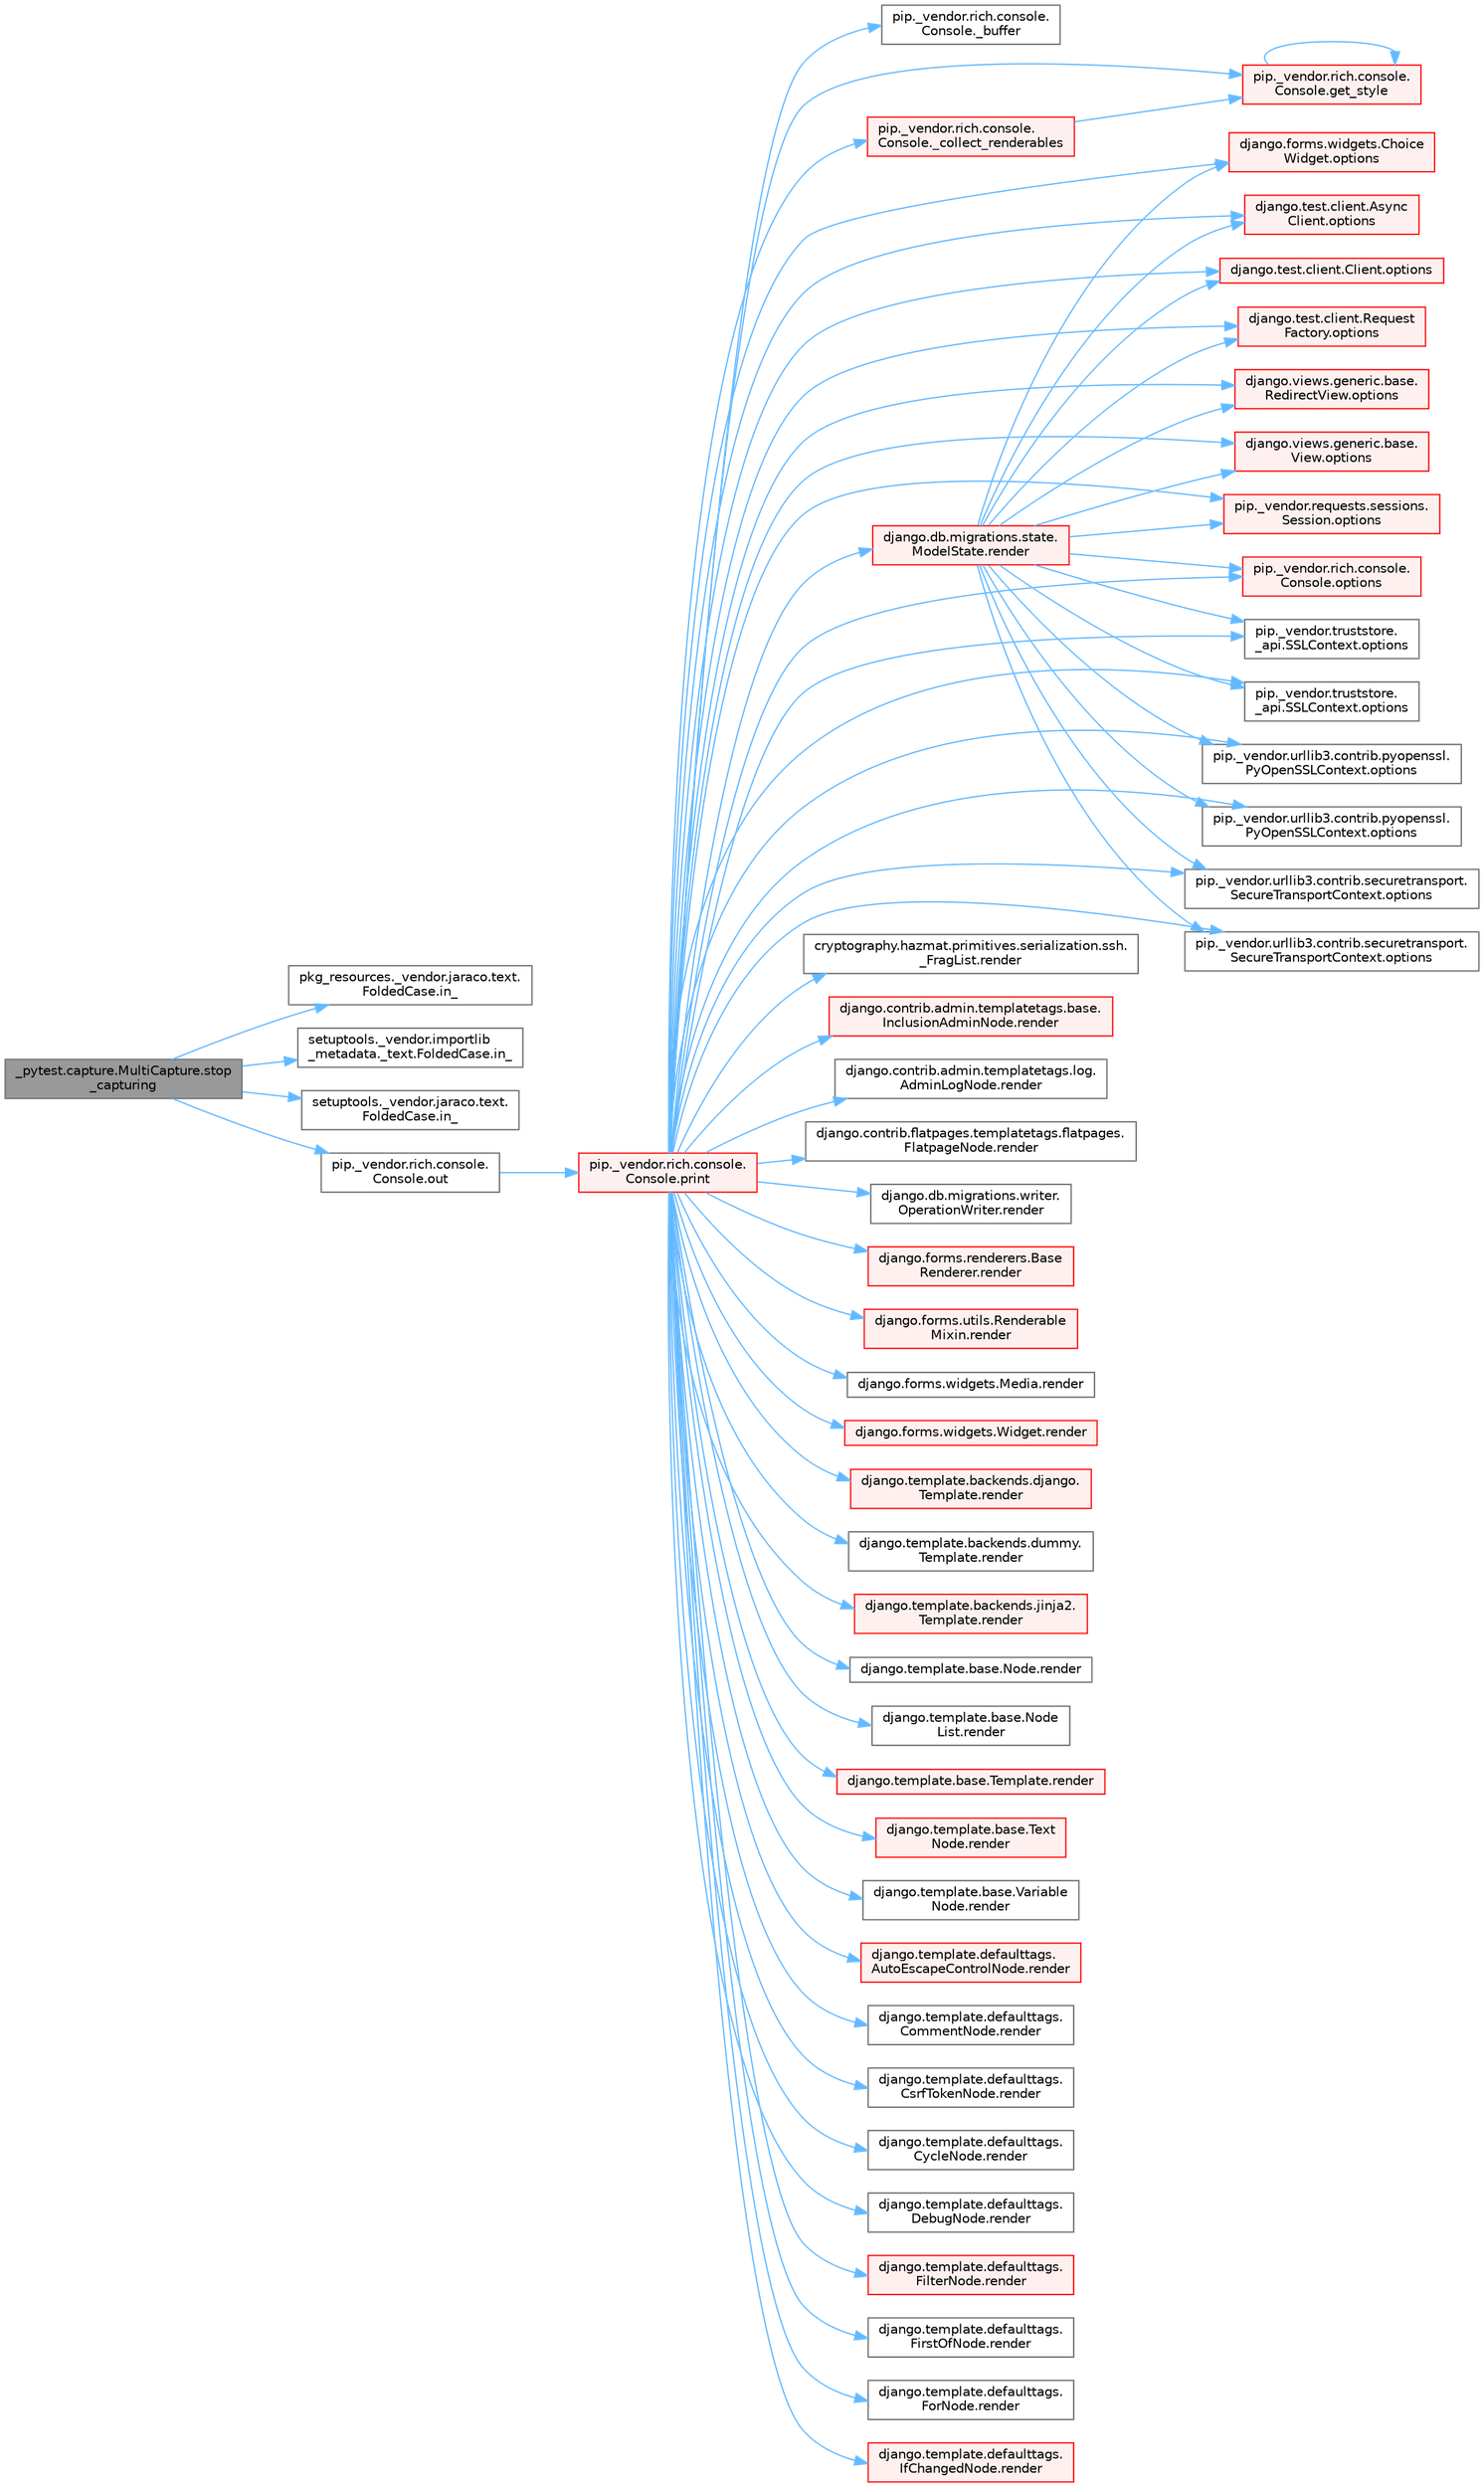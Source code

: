 digraph "_pytest.capture.MultiCapture.stop_capturing"
{
 // LATEX_PDF_SIZE
  bgcolor="transparent";
  edge [fontname=Helvetica,fontsize=10,labelfontname=Helvetica,labelfontsize=10];
  node [fontname=Helvetica,fontsize=10,shape=box,height=0.2,width=0.4];
  rankdir="LR";
  Node1 [id="Node000001",label="_pytest.capture.MultiCapture.stop\l_capturing",height=0.2,width=0.4,color="gray40", fillcolor="grey60", style="filled", fontcolor="black",tooltip=" "];
  Node1 -> Node2 [id="edge1_Node000001_Node000002",color="steelblue1",style="solid",tooltip=" "];
  Node2 [id="Node000002",label="pkg_resources._vendor.jaraco.text.\lFoldedCase.in_",height=0.2,width=0.4,color="grey40", fillcolor="white", style="filled",URL="$classpkg__resources_1_1__vendor_1_1jaraco_1_1text_1_1_folded_case.html#ad0ada5c01555acbcc05dd2c883db6872",tooltip=" "];
  Node1 -> Node3 [id="edge2_Node000001_Node000003",color="steelblue1",style="solid",tooltip=" "];
  Node3 [id="Node000003",label="setuptools._vendor.importlib\l_metadata._text.FoldedCase.in_",height=0.2,width=0.4,color="grey40", fillcolor="white", style="filled",URL="$classsetuptools_1_1__vendor_1_1importlib__metadata_1_1__text_1_1_folded_case.html#a94127740a169a6ba53db3d01753dc905",tooltip=" "];
  Node1 -> Node4 [id="edge3_Node000001_Node000004",color="steelblue1",style="solid",tooltip=" "];
  Node4 [id="Node000004",label="setuptools._vendor.jaraco.text.\lFoldedCase.in_",height=0.2,width=0.4,color="grey40", fillcolor="white", style="filled",URL="$classsetuptools_1_1__vendor_1_1jaraco_1_1text_1_1_folded_case.html#a3a5f6c30df7c977eac12a52ea890cede",tooltip=" "];
  Node1 -> Node5 [id="edge4_Node000001_Node000005",color="steelblue1",style="solid",tooltip=" "];
  Node5 [id="Node000005",label="pip._vendor.rich.console.\lConsole.out",height=0.2,width=0.4,color="grey40", fillcolor="white", style="filled",URL="$classpip_1_1__vendor_1_1rich_1_1console_1_1_console.html#a0c9115b561fade062d2890c860ef184e",tooltip=" "];
  Node5 -> Node6 [id="edge5_Node000005_Node000006",color="steelblue1",style="solid",tooltip=" "];
  Node6 [id="Node000006",label="pip._vendor.rich.console.\lConsole.print",height=0.2,width=0.4,color="red", fillcolor="#FFF0F0", style="filled",URL="$classpip_1_1__vendor_1_1rich_1_1console_1_1_console.html#af954370cdbb49236b597f2c11064549d",tooltip=" "];
  Node6 -> Node7 [id="edge6_Node000006_Node000007",color="steelblue1",style="solid",tooltip=" "];
  Node7 [id="Node000007",label="pip._vendor.rich.console.\lConsole._buffer",height=0.2,width=0.4,color="grey40", fillcolor="white", style="filled",URL="$classpip_1_1__vendor_1_1rich_1_1console_1_1_console.html#a51eaf031922c907e4085937b82f5564e",tooltip=" "];
  Node6 -> Node8 [id="edge7_Node000006_Node000008",color="steelblue1",style="solid",tooltip=" "];
  Node8 [id="Node000008",label="pip._vendor.rich.console.\lConsole._collect_renderables",height=0.2,width=0.4,color="red", fillcolor="#FFF0F0", style="filled",URL="$classpip_1_1__vendor_1_1rich_1_1console_1_1_console.html#ab053dc750094e77e036523f6d2c14899",tooltip=" "];
  Node8 -> Node12 [id="edge8_Node000008_Node000012",color="steelblue1",style="solid",tooltip=" "];
  Node12 [id="Node000012",label="pip._vendor.rich.console.\lConsole.get_style",height=0.2,width=0.4,color="red", fillcolor="#FFF0F0", style="filled",URL="$classpip_1_1__vendor_1_1rich_1_1console_1_1_console.html#ad6363f2eab416ae6106f6a1dc8e115ff",tooltip=" "];
  Node12 -> Node12 [id="edge9_Node000012_Node000012",color="steelblue1",style="solid",tooltip=" "];
  Node6 -> Node12 [id="edge10_Node000006_Node000012",color="steelblue1",style="solid",tooltip=" "];
  Node6 -> Node21 [id="edge11_Node000006_Node000021",color="steelblue1",style="solid",tooltip=" "];
  Node21 [id="Node000021",label="django.forms.widgets.Choice\lWidget.options",height=0.2,width=0.4,color="red", fillcolor="#FFF0F0", style="filled",URL="$classdjango_1_1forms_1_1widgets_1_1_choice_widget.html#a8575b90386fc2027f38ea00133cef250",tooltip=" "];
  Node6 -> Node1454 [id="edge12_Node000006_Node001454",color="steelblue1",style="solid",tooltip=" "];
  Node1454 [id="Node001454",label="django.test.client.Async\lClient.options",height=0.2,width=0.4,color="red", fillcolor="#FFF0F0", style="filled",URL="$classdjango_1_1test_1_1client_1_1_async_client.html#a84509c6347cbc018e6335b924ec841a2",tooltip=" "];
  Node6 -> Node1659 [id="edge13_Node000006_Node001659",color="steelblue1",style="solid",tooltip=" "];
  Node1659 [id="Node001659",label="django.test.client.Client.options",height=0.2,width=0.4,color="red", fillcolor="#FFF0F0", style="filled",URL="$classdjango_1_1test_1_1client_1_1_client.html#a839ea6375ca2184b3b60550938b6824c",tooltip=" "];
  Node6 -> Node1661 [id="edge14_Node000006_Node001661",color="steelblue1",style="solid",tooltip=" "];
  Node1661 [id="Node001661",label="django.test.client.Request\lFactory.options",height=0.2,width=0.4,color="red", fillcolor="#FFF0F0", style="filled",URL="$classdjango_1_1test_1_1client_1_1_request_factory.html#a438a7e1be2437d680cd78d11dee77c54",tooltip=" "];
  Node6 -> Node1665 [id="edge15_Node000006_Node001665",color="steelblue1",style="solid",tooltip=" "];
  Node1665 [id="Node001665",label="django.views.generic.base.\lRedirectView.options",height=0.2,width=0.4,color="red", fillcolor="#FFF0F0", style="filled",URL="$classdjango_1_1views_1_1generic_1_1base_1_1_redirect_view.html#a444de156c79647344c987295c47a76e1",tooltip=" "];
  Node6 -> Node1842 [id="edge16_Node000006_Node001842",color="steelblue1",style="solid",tooltip=" "];
  Node1842 [id="Node001842",label="django.views.generic.base.\lView.options",height=0.2,width=0.4,color="red", fillcolor="#FFF0F0", style="filled",URL="$classdjango_1_1views_1_1generic_1_1base_1_1_view.html#a4d1dc440a5bae11bd7859d20ca9948e1",tooltip=" "];
  Node6 -> Node1845 [id="edge17_Node000006_Node001845",color="steelblue1",style="solid",tooltip=" "];
  Node1845 [id="Node001845",label="pip._vendor.requests.sessions.\lSession.options",height=0.2,width=0.4,color="red", fillcolor="#FFF0F0", style="filled",URL="$classpip_1_1__vendor_1_1requests_1_1sessions_1_1_session.html#a210270880f90521b3b3014748ecd87e9",tooltip=" "];
  Node6 -> Node1846 [id="edge18_Node000006_Node001846",color="steelblue1",style="solid",tooltip=" "];
  Node1846 [id="Node001846",label="pip._vendor.rich.console.\lConsole.options",height=0.2,width=0.4,color="red", fillcolor="#FFF0F0", style="filled",URL="$classpip_1_1__vendor_1_1rich_1_1console_1_1_console.html#a41c8efe30ea45a9a4a3f8c34c688fe00",tooltip=" "];
  Node6 -> Node1854 [id="edge19_Node000006_Node001854",color="steelblue1",style="solid",tooltip=" "];
  Node1854 [id="Node001854",label="pip._vendor.truststore.\l_api.SSLContext.options",height=0.2,width=0.4,color="grey40", fillcolor="white", style="filled",URL="$classpip_1_1__vendor_1_1truststore_1_1__api_1_1_s_s_l_context.html#a6755b8a82c0de77273744b73a826678d",tooltip=" "];
  Node6 -> Node1855 [id="edge20_Node000006_Node001855",color="steelblue1",style="solid",tooltip=" "];
  Node1855 [id="Node001855",label="pip._vendor.truststore.\l_api.SSLContext.options",height=0.2,width=0.4,color="grey40", fillcolor="white", style="filled",URL="$classpip_1_1__vendor_1_1truststore_1_1__api_1_1_s_s_l_context.html#a90bd5b81f087b6628b2f681ce6cffcd6",tooltip=" "];
  Node6 -> Node1856 [id="edge21_Node000006_Node001856",color="steelblue1",style="solid",tooltip=" "];
  Node1856 [id="Node001856",label="pip._vendor.urllib3.contrib.pyopenssl.\lPyOpenSSLContext.options",height=0.2,width=0.4,color="grey40", fillcolor="white", style="filled",URL="$classpip_1_1__vendor_1_1urllib3_1_1contrib_1_1pyopenssl_1_1_py_open_s_s_l_context.html#a3f539cc9d4b91d2fb90d7f8aef3810c1",tooltip=" "];
  Node6 -> Node1857 [id="edge22_Node000006_Node001857",color="steelblue1",style="solid",tooltip=" "];
  Node1857 [id="Node001857",label="pip._vendor.urllib3.contrib.pyopenssl.\lPyOpenSSLContext.options",height=0.2,width=0.4,color="grey40", fillcolor="white", style="filled",URL="$classpip_1_1__vendor_1_1urllib3_1_1contrib_1_1pyopenssl_1_1_py_open_s_s_l_context.html#a8475fc4f3e83d92654b066a9422908dc",tooltip=" "];
  Node6 -> Node1858 [id="edge23_Node000006_Node001858",color="steelblue1",style="solid",tooltip=" "];
  Node1858 [id="Node001858",label="pip._vendor.urllib3.contrib.securetransport.\lSecureTransportContext.options",height=0.2,width=0.4,color="grey40", fillcolor="white", style="filled",URL="$classpip_1_1__vendor_1_1urllib3_1_1contrib_1_1securetransport_1_1_secure_transport_context.html#ae19920941647ed0b43e0ed7d96e12457",tooltip=" "];
  Node6 -> Node1859 [id="edge24_Node000006_Node001859",color="steelblue1",style="solid",tooltip=" "];
  Node1859 [id="Node001859",label="pip._vendor.urllib3.contrib.securetransport.\lSecureTransportContext.options",height=0.2,width=0.4,color="grey40", fillcolor="white", style="filled",URL="$classpip_1_1__vendor_1_1urllib3_1_1contrib_1_1securetransport_1_1_secure_transport_context.html#acf6c1ec11ca09e30c9c70d7dc26afacd",tooltip=" "];
  Node6 -> Node3333 [id="edge25_Node000006_Node003333",color="steelblue1",style="solid",tooltip=" "];
  Node3333 [id="Node003333",label="cryptography.hazmat.primitives.serialization.ssh.\l_FragList.render",height=0.2,width=0.4,color="grey40", fillcolor="white", style="filled",URL="$classcryptography_1_1hazmat_1_1primitives_1_1serialization_1_1ssh_1_1___frag_list.html#adb86a47aab3646d46cfde49b7a4408a0",tooltip=" "];
  Node6 -> Node3334 [id="edge26_Node000006_Node003334",color="steelblue1",style="solid",tooltip=" "];
  Node3334 [id="Node003334",label="django.contrib.admin.templatetags.base.\lInclusionAdminNode.render",height=0.2,width=0.4,color="red", fillcolor="#FFF0F0", style="filled",URL="$classdjango_1_1contrib_1_1admin_1_1templatetags_1_1base_1_1_inclusion_admin_node.html#a5c909e3c155bf5e7736cc82df0006cda",tooltip=" "];
  Node6 -> Node3335 [id="edge27_Node000006_Node003335",color="steelblue1",style="solid",tooltip=" "];
  Node3335 [id="Node003335",label="django.contrib.admin.templatetags.log.\lAdminLogNode.render",height=0.2,width=0.4,color="grey40", fillcolor="white", style="filled",URL="$classdjango_1_1contrib_1_1admin_1_1templatetags_1_1log_1_1_admin_log_node.html#a86b516f1be40628f1bd94a1dc420cb24",tooltip=" "];
  Node6 -> Node3336 [id="edge28_Node000006_Node003336",color="steelblue1",style="solid",tooltip=" "];
  Node3336 [id="Node003336",label="django.contrib.flatpages.templatetags.flatpages.\lFlatpageNode.render",height=0.2,width=0.4,color="grey40", fillcolor="white", style="filled",URL="$classdjango_1_1contrib_1_1flatpages_1_1templatetags_1_1flatpages_1_1_flatpage_node.html#afc3c992ffd3bae82ad18431268d4eee9",tooltip=" "];
  Node6 -> Node3337 [id="edge29_Node000006_Node003337",color="steelblue1",style="solid",tooltip=" "];
  Node3337 [id="Node003337",label="django.db.migrations.state.\lModelState.render",height=0.2,width=0.4,color="red", fillcolor="#FFF0F0", style="filled",URL="$classdjango_1_1db_1_1migrations_1_1state_1_1_model_state.html#abcfccbe8ebf6564386ec6908b6bc3178",tooltip=" "];
  Node3337 -> Node21 [id="edge30_Node003337_Node000021",color="steelblue1",style="solid",tooltip=" "];
  Node3337 -> Node1454 [id="edge31_Node003337_Node001454",color="steelblue1",style="solid",tooltip=" "];
  Node3337 -> Node1659 [id="edge32_Node003337_Node001659",color="steelblue1",style="solid",tooltip=" "];
  Node3337 -> Node1661 [id="edge33_Node003337_Node001661",color="steelblue1",style="solid",tooltip=" "];
  Node3337 -> Node1665 [id="edge34_Node003337_Node001665",color="steelblue1",style="solid",tooltip=" "];
  Node3337 -> Node1842 [id="edge35_Node003337_Node001842",color="steelblue1",style="solid",tooltip=" "];
  Node3337 -> Node1845 [id="edge36_Node003337_Node001845",color="steelblue1",style="solid",tooltip=" "];
  Node3337 -> Node1846 [id="edge37_Node003337_Node001846",color="steelblue1",style="solid",tooltip=" "];
  Node3337 -> Node1854 [id="edge38_Node003337_Node001854",color="steelblue1",style="solid",tooltip=" "];
  Node3337 -> Node1855 [id="edge39_Node003337_Node001855",color="steelblue1",style="solid",tooltip=" "];
  Node3337 -> Node1856 [id="edge40_Node003337_Node001856",color="steelblue1",style="solid",tooltip=" "];
  Node3337 -> Node1857 [id="edge41_Node003337_Node001857",color="steelblue1",style="solid",tooltip=" "];
  Node3337 -> Node1858 [id="edge42_Node003337_Node001858",color="steelblue1",style="solid",tooltip=" "];
  Node3337 -> Node1859 [id="edge43_Node003337_Node001859",color="steelblue1",style="solid",tooltip=" "];
  Node6 -> Node3339 [id="edge44_Node000006_Node003339",color="steelblue1",style="solid",tooltip=" "];
  Node3339 [id="Node003339",label="django.db.migrations.writer.\lOperationWriter.render",height=0.2,width=0.4,color="grey40", fillcolor="white", style="filled",URL="$classdjango_1_1db_1_1migrations_1_1writer_1_1_operation_writer.html#a6c0937fe3e8b072ea0d6c73954edaeef",tooltip=" "];
  Node6 -> Node3340 [id="edge45_Node000006_Node003340",color="steelblue1",style="solid",tooltip=" "];
  Node3340 [id="Node003340",label="django.forms.renderers.Base\lRenderer.render",height=0.2,width=0.4,color="red", fillcolor="#FFF0F0", style="filled",URL="$classdjango_1_1forms_1_1renderers_1_1_base_renderer.html#afc2864a13f4b09dd1ed354c16e047652",tooltip=" "];
  Node6 -> Node3372 [id="edge46_Node000006_Node003372",color="steelblue1",style="solid",tooltip=" "];
  Node3372 [id="Node003372",label="django.forms.utils.Renderable\lMixin.render",height=0.2,width=0.4,color="red", fillcolor="#FFF0F0", style="filled",URL="$classdjango_1_1forms_1_1utils_1_1_renderable_mixin.html#acdc73a3b1da7190ea3c6e0e2cb22e297",tooltip=" "];
  Node6 -> Node3373 [id="edge47_Node000006_Node003373",color="steelblue1",style="solid",tooltip=" "];
  Node3373 [id="Node003373",label="django.forms.widgets.Media.render",height=0.2,width=0.4,color="grey40", fillcolor="white", style="filled",URL="$classdjango_1_1forms_1_1widgets_1_1_media.html#a8619dcf905d1f6eba055d8c305557a34",tooltip=" "];
  Node6 -> Node3374 [id="edge48_Node000006_Node003374",color="steelblue1",style="solid",tooltip=" "];
  Node3374 [id="Node003374",label="django.forms.widgets.Widget.render",height=0.2,width=0.4,color="red", fillcolor="#FFF0F0", style="filled",URL="$classdjango_1_1forms_1_1widgets_1_1_widget.html#a972266d3972b64c404467dea8d6e2809",tooltip=" "];
  Node6 -> Node3390 [id="edge49_Node000006_Node003390",color="steelblue1",style="solid",tooltip=" "];
  Node3390 [id="Node003390",label="django.template.backends.django.\lTemplate.render",height=0.2,width=0.4,color="red", fillcolor="#FFF0F0", style="filled",URL="$classdjango_1_1template_1_1backends_1_1django_1_1_template.html#a12a44617b125b05f525f3e7262c1efc7",tooltip=" "];
  Node6 -> Node3391 [id="edge50_Node000006_Node003391",color="steelblue1",style="solid",tooltip=" "];
  Node3391 [id="Node003391",label="django.template.backends.dummy.\lTemplate.render",height=0.2,width=0.4,color="grey40", fillcolor="white", style="filled",URL="$classdjango_1_1template_1_1backends_1_1dummy_1_1_template.html#a12bf197b5e1349e6ae932de146ff664a",tooltip=" "];
  Node6 -> Node3392 [id="edge51_Node000006_Node003392",color="steelblue1",style="solid",tooltip=" "];
  Node3392 [id="Node003392",label="django.template.backends.jinja2.\lTemplate.render",height=0.2,width=0.4,color="red", fillcolor="#FFF0F0", style="filled",URL="$classdjango_1_1template_1_1backends_1_1jinja2_1_1_template.html#a2b736ba61eff462a2428d11c69cb3253",tooltip=" "];
  Node6 -> Node3393 [id="edge52_Node000006_Node003393",color="steelblue1",style="solid",tooltip=" "];
  Node3393 [id="Node003393",label="django.template.base.Node.render",height=0.2,width=0.4,color="grey40", fillcolor="white", style="filled",URL="$classdjango_1_1template_1_1base_1_1_node.html#a2113a3a2c813981b87a3972c6df5217c",tooltip=" "];
  Node6 -> Node3394 [id="edge53_Node000006_Node003394",color="steelblue1",style="solid",tooltip=" "];
  Node3394 [id="Node003394",label="django.template.base.Node\lList.render",height=0.2,width=0.4,color="grey40", fillcolor="white", style="filled",URL="$classdjango_1_1template_1_1base_1_1_node_list.html#a06141e2e964bd1582873c22ce0d3ad15",tooltip=" "];
  Node6 -> Node3395 [id="edge54_Node000006_Node003395",color="steelblue1",style="solid",tooltip=" "];
  Node3395 [id="Node003395",label="django.template.base.Template.render",height=0.2,width=0.4,color="red", fillcolor="#FFF0F0", style="filled",URL="$classdjango_1_1template_1_1base_1_1_template.html#abe9da3fa5f3e752f185c33415a9e785a",tooltip=" "];
  Node6 -> Node3396 [id="edge55_Node000006_Node003396",color="steelblue1",style="solid",tooltip=" "];
  Node3396 [id="Node003396",label="django.template.base.Text\lNode.render",height=0.2,width=0.4,color="red", fillcolor="#FFF0F0", style="filled",URL="$classdjango_1_1template_1_1base_1_1_text_node.html#aec8e5edcddfbf3deee609f8dc547c657",tooltip=" "];
  Node6 -> Node3398 [id="edge56_Node000006_Node003398",color="steelblue1",style="solid",tooltip=" "];
  Node3398 [id="Node003398",label="django.template.base.Variable\lNode.render",height=0.2,width=0.4,color="grey40", fillcolor="white", style="filled",URL="$classdjango_1_1template_1_1base_1_1_variable_node.html#adbe2dca265eb15c4cca62d52cdba276d",tooltip=" "];
  Node6 -> Node3399 [id="edge57_Node000006_Node003399",color="steelblue1",style="solid",tooltip=" "];
  Node3399 [id="Node003399",label="django.template.defaulttags.\lAutoEscapeControlNode.render",height=0.2,width=0.4,color="red", fillcolor="#FFF0F0", style="filled",URL="$classdjango_1_1template_1_1defaulttags_1_1_auto_escape_control_node.html#a43432396cc1428e02b1d1b823e5c696c",tooltip=" "];
  Node6 -> Node3400 [id="edge58_Node000006_Node003400",color="steelblue1",style="solid",tooltip=" "];
  Node3400 [id="Node003400",label="django.template.defaulttags.\lCommentNode.render",height=0.2,width=0.4,color="grey40", fillcolor="white", style="filled",URL="$classdjango_1_1template_1_1defaulttags_1_1_comment_node.html#a445298d90bae3586040d9bb23b79c6e6",tooltip=" "];
  Node6 -> Node3401 [id="edge59_Node000006_Node003401",color="steelblue1",style="solid",tooltip=" "];
  Node3401 [id="Node003401",label="django.template.defaulttags.\lCsrfTokenNode.render",height=0.2,width=0.4,color="grey40", fillcolor="white", style="filled",URL="$classdjango_1_1template_1_1defaulttags_1_1_csrf_token_node.html#a204a3abd490af5c068a59954f4122eb8",tooltip=" "];
  Node6 -> Node3402 [id="edge60_Node000006_Node003402",color="steelblue1",style="solid",tooltip=" "];
  Node3402 [id="Node003402",label="django.template.defaulttags.\lCycleNode.render",height=0.2,width=0.4,color="grey40", fillcolor="white", style="filled",URL="$classdjango_1_1template_1_1defaulttags_1_1_cycle_node.html#a5adf70c956480b072cde30962d65b3ba",tooltip=" "];
  Node6 -> Node3403 [id="edge61_Node000006_Node003403",color="steelblue1",style="solid",tooltip=" "];
  Node3403 [id="Node003403",label="django.template.defaulttags.\lDebugNode.render",height=0.2,width=0.4,color="grey40", fillcolor="white", style="filled",URL="$classdjango_1_1template_1_1defaulttags_1_1_debug_node.html#af97c5d95c2464ccd5eb2ba1413f78117",tooltip=" "];
  Node6 -> Node3404 [id="edge62_Node000006_Node003404",color="steelblue1",style="solid",tooltip=" "];
  Node3404 [id="Node003404",label="django.template.defaulttags.\lFilterNode.render",height=0.2,width=0.4,color="red", fillcolor="#FFF0F0", style="filled",URL="$classdjango_1_1template_1_1defaulttags_1_1_filter_node.html#af256865d8dfef80060b19b344491e26f",tooltip=" "];
  Node6 -> Node3405 [id="edge63_Node000006_Node003405",color="steelblue1",style="solid",tooltip=" "];
  Node3405 [id="Node003405",label="django.template.defaulttags.\lFirstOfNode.render",height=0.2,width=0.4,color="grey40", fillcolor="white", style="filled",URL="$classdjango_1_1template_1_1defaulttags_1_1_first_of_node.html#a59af2f769a3c9457fe7ace6959437f8f",tooltip=" "];
  Node6 -> Node3406 [id="edge64_Node000006_Node003406",color="steelblue1",style="solid",tooltip=" "];
  Node3406 [id="Node003406",label="django.template.defaulttags.\lForNode.render",height=0.2,width=0.4,color="grey40", fillcolor="white", style="filled",URL="$classdjango_1_1template_1_1defaulttags_1_1_for_node.html#abff4ba40c07fe75160c111bf4903f96c",tooltip=" "];
  Node6 -> Node3407 [id="edge65_Node000006_Node003407",color="steelblue1",style="solid",tooltip=" "];
  Node3407 [id="Node003407",label="django.template.defaulttags.\lIfChangedNode.render",height=0.2,width=0.4,color="red", fillcolor="#FFF0F0", style="filled",URL="$classdjango_1_1template_1_1defaulttags_1_1_if_changed_node.html#a37391b567554f4e85c817e34f59bd8b6",tooltip=" "];
}

